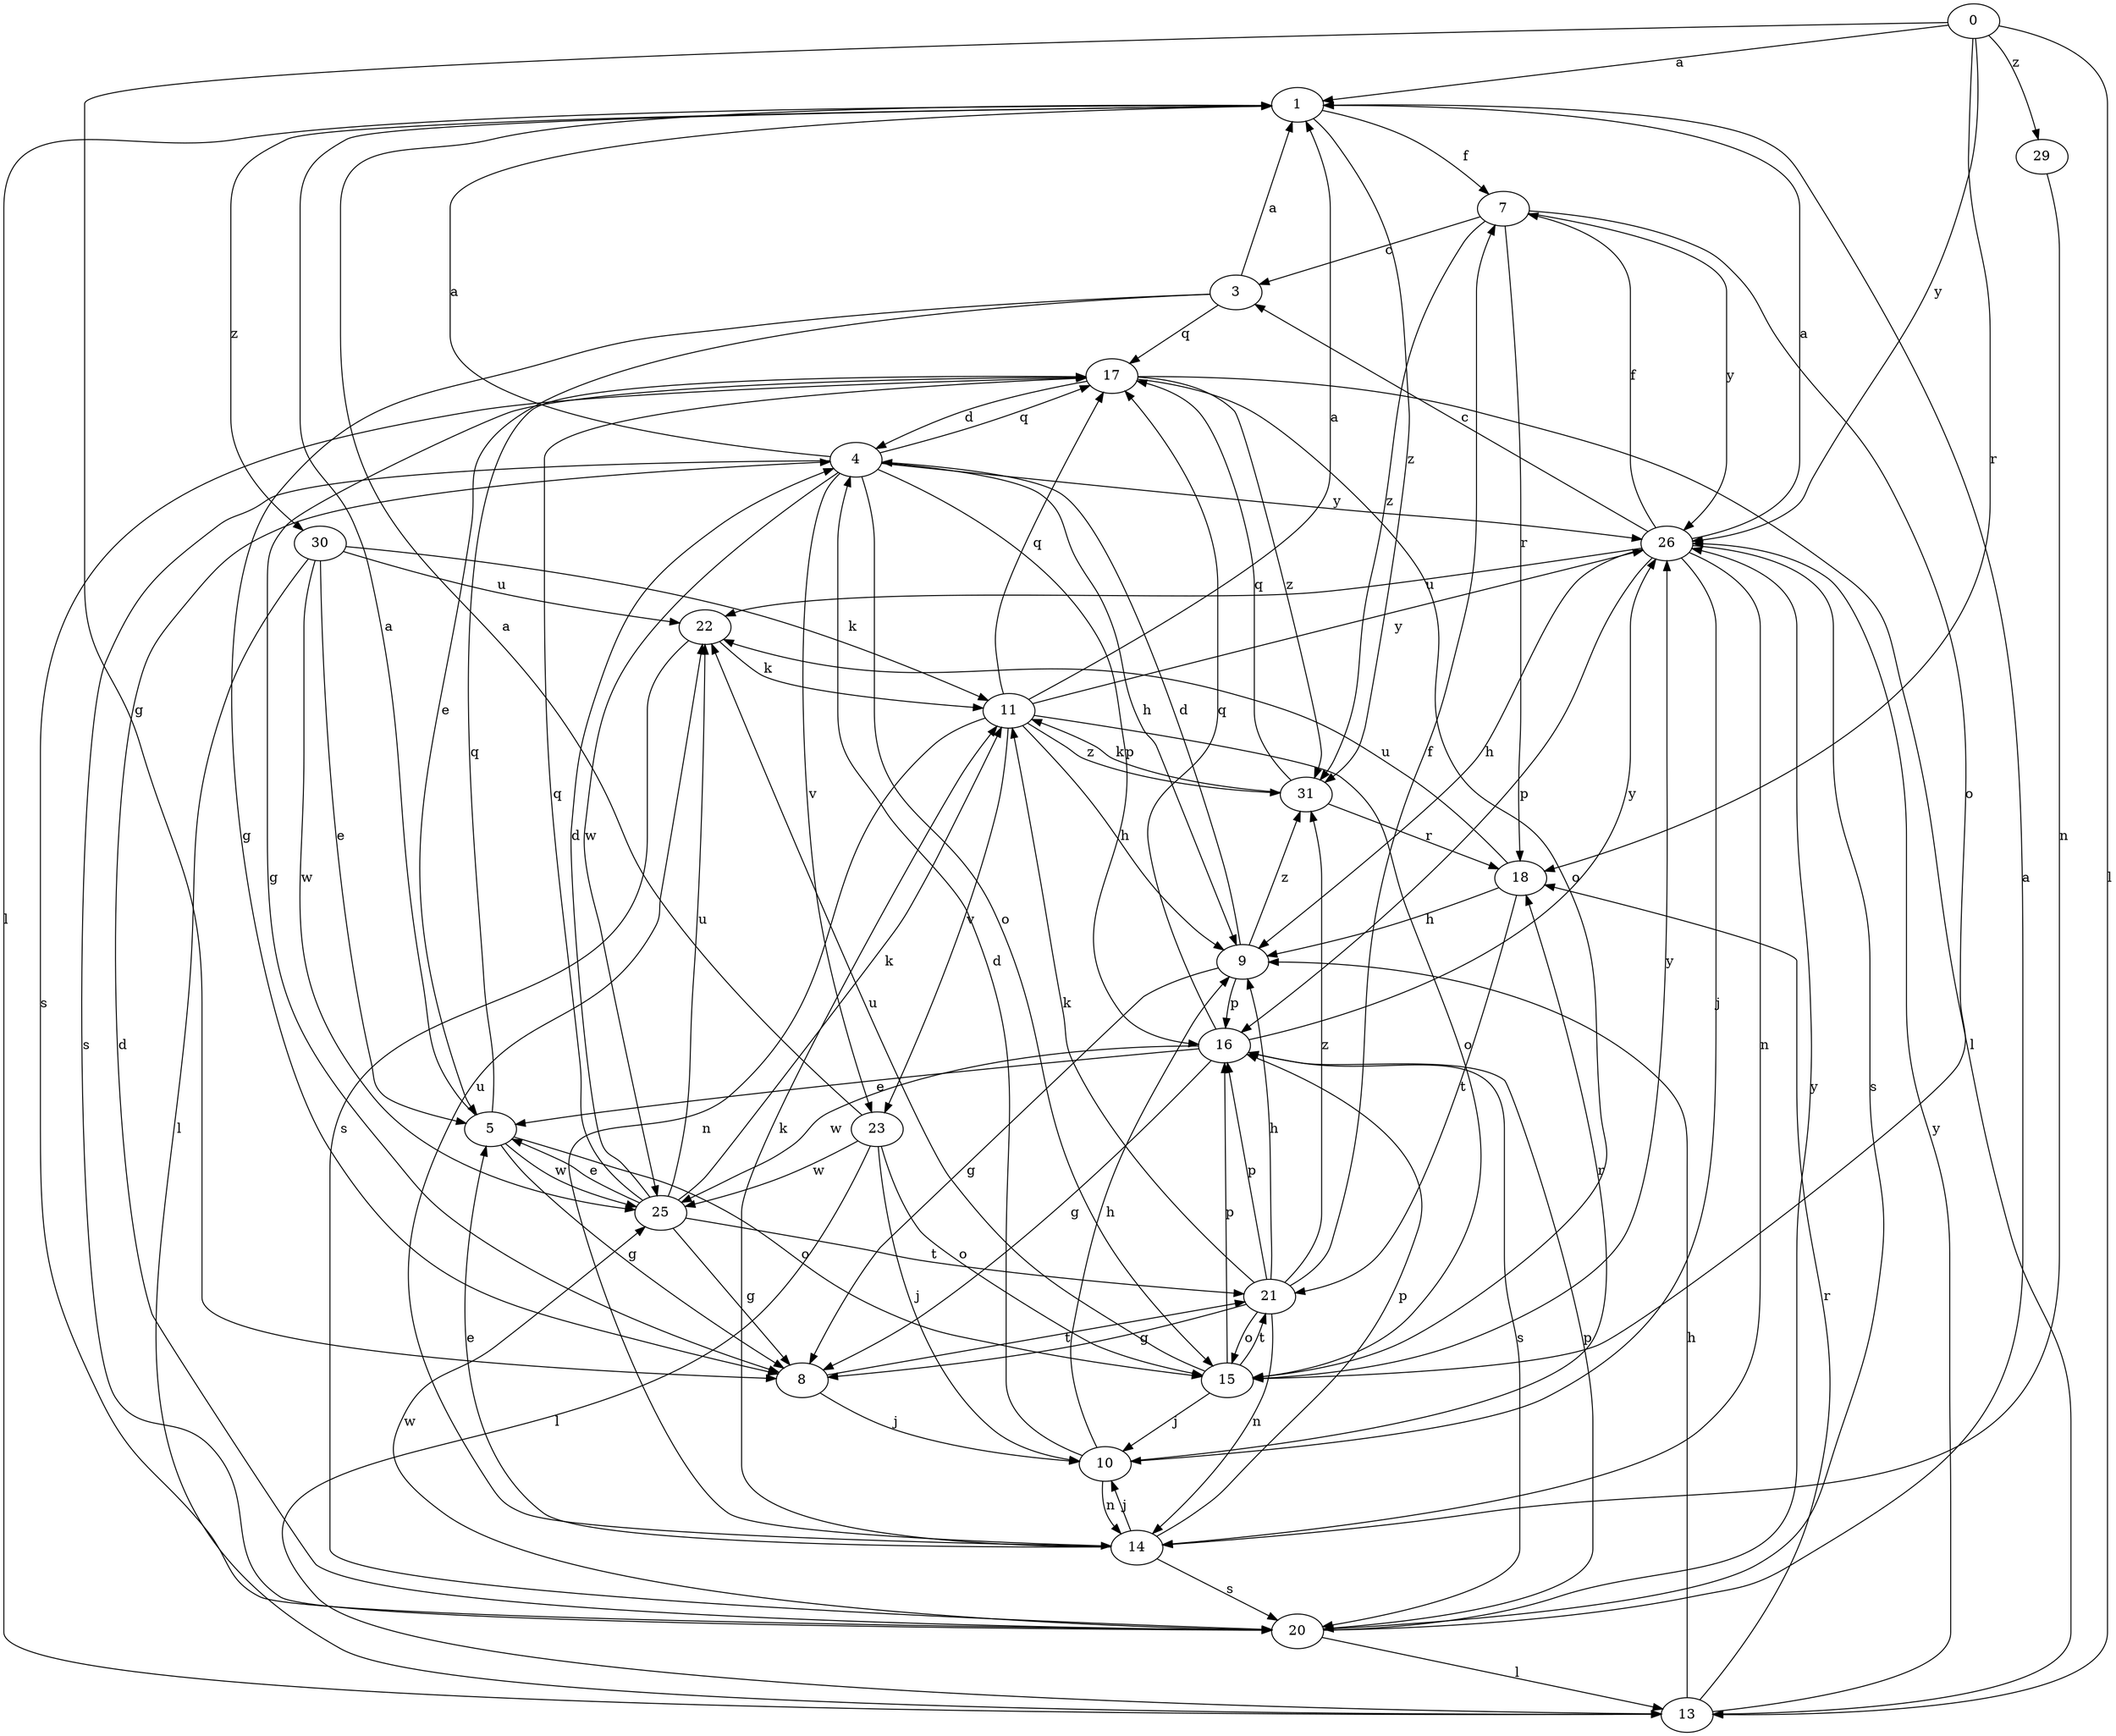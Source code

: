 strict digraph  {
0;
1;
3;
4;
5;
7;
8;
9;
10;
11;
13;
14;
15;
16;
17;
18;
20;
21;
22;
23;
25;
26;
29;
30;
31;
0 -> 1  [label=a];
0 -> 8  [label=g];
0 -> 13  [label=l];
0 -> 18  [label=r];
0 -> 26  [label=y];
0 -> 29  [label=z];
1 -> 7  [label=f];
1 -> 13  [label=l];
1 -> 30  [label=z];
1 -> 31  [label=z];
3 -> 1  [label=a];
3 -> 5  [label=e];
3 -> 8  [label=g];
3 -> 17  [label=q];
4 -> 1  [label=a];
4 -> 9  [label=h];
4 -> 15  [label=o];
4 -> 16  [label=p];
4 -> 17  [label=q];
4 -> 20  [label=s];
4 -> 23  [label=v];
4 -> 25  [label=w];
4 -> 26  [label=y];
5 -> 1  [label=a];
5 -> 8  [label=g];
5 -> 15  [label=o];
5 -> 17  [label=q];
5 -> 25  [label=w];
7 -> 3  [label=c];
7 -> 15  [label=o];
7 -> 18  [label=r];
7 -> 26  [label=y];
7 -> 31  [label=z];
8 -> 10  [label=j];
8 -> 21  [label=t];
9 -> 4  [label=d];
9 -> 8  [label=g];
9 -> 16  [label=p];
9 -> 31  [label=z];
10 -> 4  [label=d];
10 -> 9  [label=h];
10 -> 14  [label=n];
10 -> 18  [label=r];
11 -> 1  [label=a];
11 -> 9  [label=h];
11 -> 14  [label=n];
11 -> 15  [label=o];
11 -> 17  [label=q];
11 -> 23  [label=v];
11 -> 26  [label=y];
11 -> 31  [label=z];
13 -> 9  [label=h];
13 -> 18  [label=r];
13 -> 26  [label=y];
14 -> 5  [label=e];
14 -> 10  [label=j];
14 -> 11  [label=k];
14 -> 16  [label=p];
14 -> 20  [label=s];
14 -> 22  [label=u];
15 -> 10  [label=j];
15 -> 16  [label=p];
15 -> 21  [label=t];
15 -> 22  [label=u];
15 -> 26  [label=y];
16 -> 5  [label=e];
16 -> 8  [label=g];
16 -> 17  [label=q];
16 -> 20  [label=s];
16 -> 25  [label=w];
16 -> 26  [label=y];
17 -> 4  [label=d];
17 -> 8  [label=g];
17 -> 13  [label=l];
17 -> 15  [label=o];
17 -> 20  [label=s];
17 -> 31  [label=z];
18 -> 9  [label=h];
18 -> 21  [label=t];
18 -> 22  [label=u];
20 -> 1  [label=a];
20 -> 4  [label=d];
20 -> 13  [label=l];
20 -> 16  [label=p];
20 -> 25  [label=w];
20 -> 26  [label=y];
21 -> 7  [label=f];
21 -> 8  [label=g];
21 -> 9  [label=h];
21 -> 11  [label=k];
21 -> 14  [label=n];
21 -> 15  [label=o];
21 -> 16  [label=p];
21 -> 31  [label=z];
22 -> 11  [label=k];
22 -> 20  [label=s];
23 -> 1  [label=a];
23 -> 10  [label=j];
23 -> 13  [label=l];
23 -> 15  [label=o];
23 -> 25  [label=w];
25 -> 4  [label=d];
25 -> 5  [label=e];
25 -> 8  [label=g];
25 -> 11  [label=k];
25 -> 17  [label=q];
25 -> 21  [label=t];
25 -> 22  [label=u];
26 -> 1  [label=a];
26 -> 3  [label=c];
26 -> 7  [label=f];
26 -> 9  [label=h];
26 -> 10  [label=j];
26 -> 14  [label=n];
26 -> 16  [label=p];
26 -> 20  [label=s];
26 -> 22  [label=u];
29 -> 14  [label=n];
30 -> 5  [label=e];
30 -> 11  [label=k];
30 -> 13  [label=l];
30 -> 22  [label=u];
30 -> 25  [label=w];
31 -> 11  [label=k];
31 -> 17  [label=q];
31 -> 18  [label=r];
}
